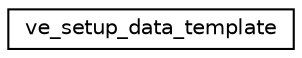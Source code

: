 digraph "Graphical Class Hierarchy"
{
  edge [fontname="Helvetica",fontsize="10",labelfontname="Helvetica",labelfontsize="10"];
  node [fontname="Helvetica",fontsize="10",shape=record];
  rankdir="LR";
  Node1 [label="ve_setup_data_template",height=0.2,width=0.4,color="black", fillcolor="white", style="filled",URL="$structve__setup__data__template.html"];
}
